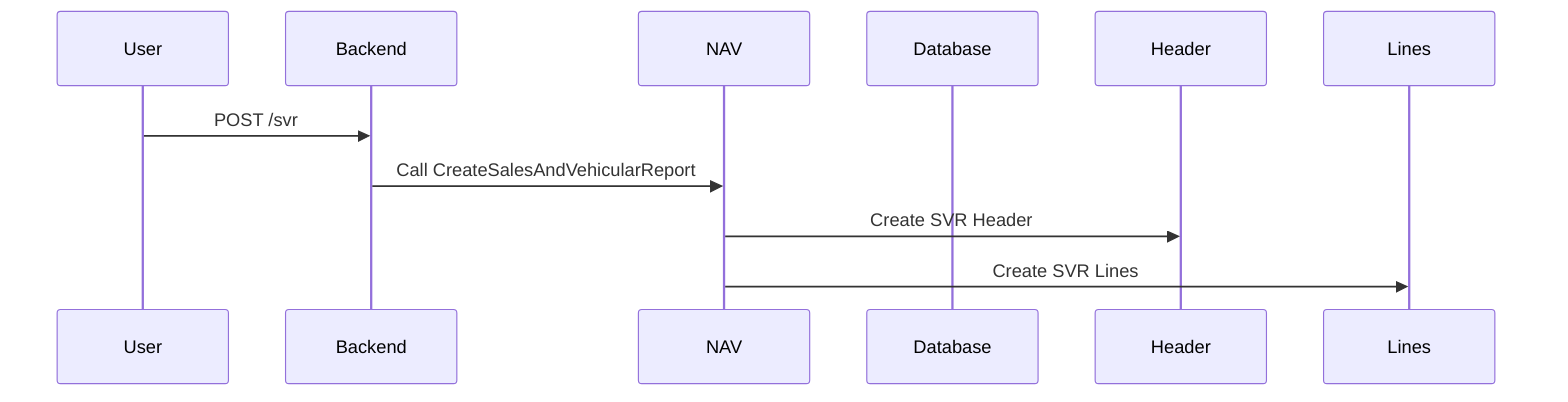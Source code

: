 sequenceDiagram
    participant User
    participant Backend
    participant NAV
    participant Database

    User->>Backend: POST /svr
    Backend->>NAV: Call CreateSalesAndVehicularReport
    NAV->>Header: Create SVR Header
    NAV->>Lines: Create SVR Lines